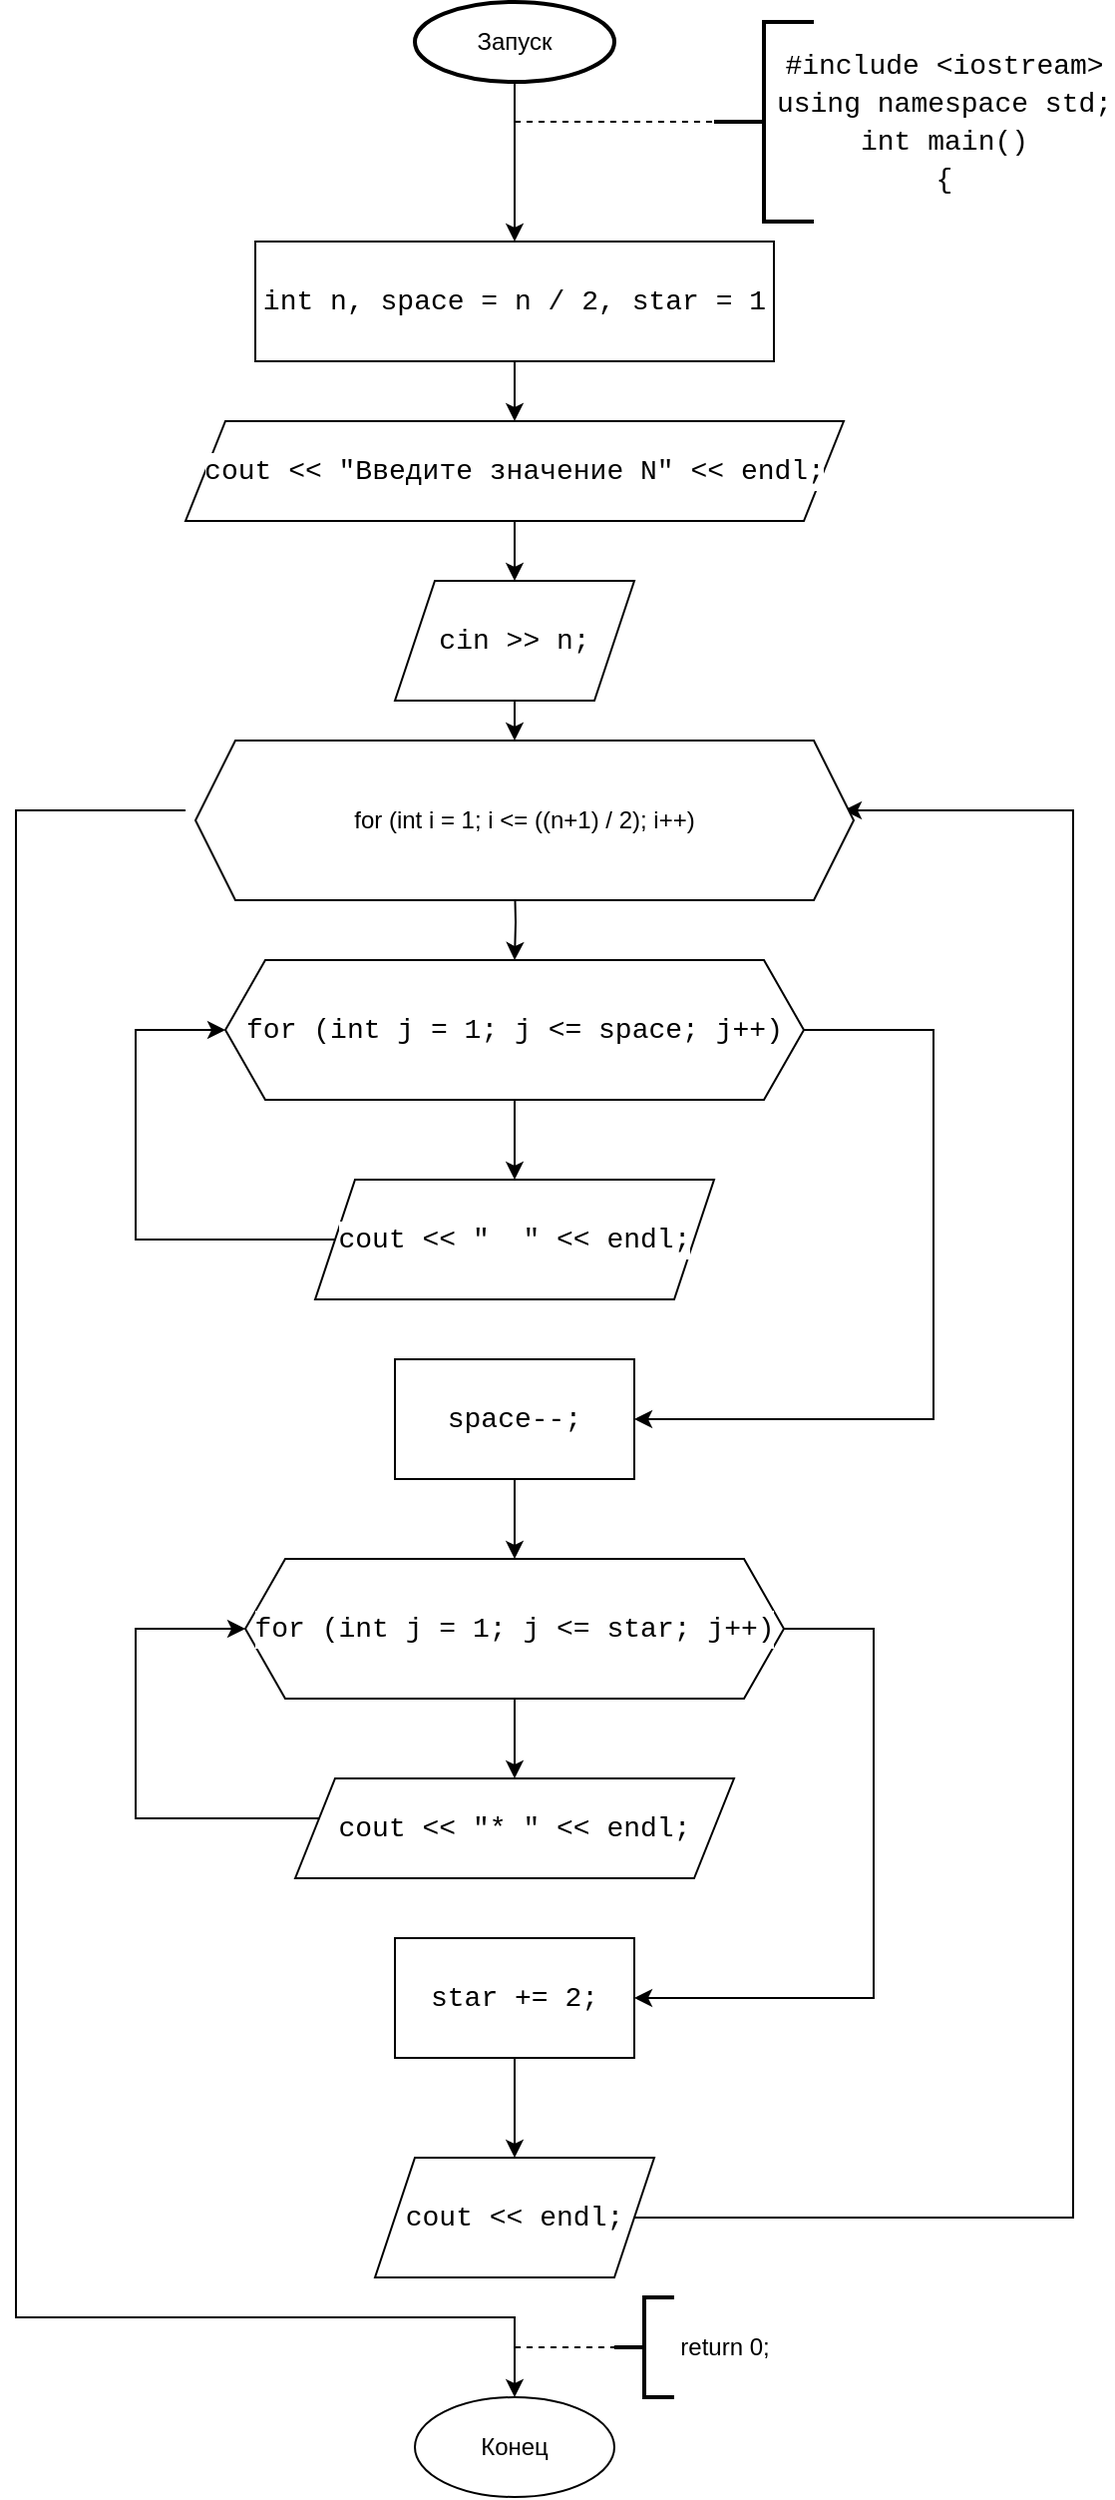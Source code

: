 <mxGraphModel dx="852" dy="494" grid="1" gridSize="10" guides="1" tooltips="1" connect="1" arrows="1" fold="1" page="1" pageScale="1" pageWidth="827" pageHeight="1169" math="0" shadow="0">
  <root>
    <mxCell id="0" />
    <mxCell id="1" parent="0" />
    <mxCell id="4" value="" style="edgeStyle=orthogonalEdgeStyle;rounded=0;orthogonalLoop=1;jettySize=auto;html=1;" parent="1" source="2" target="3" edge="1">
      <mxGeometry relative="1" as="geometry" />
    </mxCell>
    <mxCell id="2" value="Запуск" style="strokeWidth=2;html=1;shape=mxgraph.flowchart.start_1;whiteSpace=wrap;" parent="1" vertex="1">
      <mxGeometry x="350" y="10" width="100" height="40" as="geometry" />
    </mxCell>
    <mxCell id="9" value="" style="edgeStyle=orthogonalEdgeStyle;rounded=0;orthogonalLoop=1;jettySize=auto;html=1;" parent="1" source="3" target="8" edge="1">
      <mxGeometry relative="1" as="geometry" />
    </mxCell>
    <mxCell id="3" value="&lt;div style=&quot;font-family: consolas, &amp;quot;courier new&amp;quot;, monospace; font-size: 14px; line-height: 19px;&quot;&gt;&lt;span style=&quot;&quot;&gt;int&lt;/span&gt; &lt;span style=&quot;&quot;&gt;n,&amp;nbsp;&lt;/span&gt;&lt;span style=&quot;font-family: consolas, &amp;quot;courier new&amp;quot;, monospace;&quot;&gt;space&lt;/span&gt;&lt;span style=&quot;font-family: &amp;quot;consolas&amp;quot; , &amp;quot;courier new&amp;quot; , monospace&quot;&gt; = &lt;/span&gt;&lt;span style=&quot;font-family: consolas, &amp;quot;courier new&amp;quot;, monospace;&quot;&gt;n&lt;/span&gt;&lt;span style=&quot;font-family: &amp;quot;consolas&amp;quot; , &amp;quot;courier new&amp;quot; , monospace&quot;&gt; / &lt;/span&gt;&lt;span style=&quot;font-family: consolas, &amp;quot;courier new&amp;quot;, monospace;&quot;&gt;2&lt;/span&gt;&lt;span style=&quot;font-family: &amp;quot;consolas&amp;quot; , &amp;quot;courier new&amp;quot; , monospace&quot;&gt;, &lt;/span&gt;&lt;span style=&quot;font-family: consolas, &amp;quot;courier new&amp;quot;, monospace;&quot;&gt;star&lt;/span&gt;&lt;span style=&quot;font-family: &amp;quot;consolas&amp;quot; , &amp;quot;courier new&amp;quot; , monospace&quot;&gt; = &lt;/span&gt;&lt;span style=&quot;font-family: consolas, &amp;quot;courier new&amp;quot;, monospace;&quot;&gt;1&lt;/span&gt;&lt;/div&gt;" style="rounded=0;whiteSpace=wrap;html=1;labelBackgroundColor=#ffffff;" parent="1" vertex="1">
      <mxGeometry x="270" y="130" width="260" height="60" as="geometry" />
    </mxCell>
    <mxCell id="5" value="" style="strokeWidth=2;html=1;shape=mxgraph.flowchart.annotation_2;align=left;labelPosition=right;pointerEvents=1;" parent="1" vertex="1">
      <mxGeometry x="500" y="20" width="50" height="100" as="geometry" />
    </mxCell>
    <mxCell id="6" value="" style="endArrow=none;dashed=1;html=1;entryX=0;entryY=0.5;entryDx=0;entryDy=0;entryPerimeter=0;" parent="1" target="5" edge="1">
      <mxGeometry width="50" height="50" relative="1" as="geometry">
        <mxPoint x="400" y="70" as="sourcePoint" />
        <mxPoint x="440" y="380" as="targetPoint" />
      </mxGeometry>
    </mxCell>
    <mxCell id="7" value="&lt;div style=&quot;font-family: consolas, &amp;quot;courier new&amp;quot;, monospace; font-size: 14px; line-height: 19px;&quot;&gt;&lt;div&gt;&lt;span style=&quot;&quot;&gt;#include&lt;/span&gt;&lt;span style=&quot;&quot;&gt; &lt;/span&gt;&lt;span style=&quot;&quot;&gt;&amp;lt;iostream&amp;gt;&lt;/span&gt;&lt;/div&gt;&lt;div&gt;&lt;span style=&quot;&quot;&gt;using&lt;/span&gt; &lt;span style=&quot;&quot;&gt;namespace&lt;/span&gt; &lt;span style=&quot;&quot;&gt;std&lt;/span&gt;;&lt;/div&gt;&lt;div&gt;&lt;span style=&quot;&quot;&gt;int&lt;/span&gt; &lt;span style=&quot;&quot;&gt;main&lt;/span&gt;() &lt;/div&gt;&lt;div&gt;{&lt;/div&gt;&lt;/div&gt;" style="text;html=1;align=center;verticalAlign=middle;resizable=0;points=[];autosize=1;strokeColor=none;labelBackgroundColor=#ffffff;" parent="1" vertex="1">
      <mxGeometry x="530" y="30" width="170" height="80" as="geometry" />
    </mxCell>
    <mxCell id="11" value="" style="edgeStyle=orthogonalEdgeStyle;rounded=0;orthogonalLoop=1;jettySize=auto;html=1;" parent="1" source="8" target="10" edge="1">
      <mxGeometry relative="1" as="geometry" />
    </mxCell>
    <mxCell id="8" value="&lt;div style=&quot;font-family: consolas, &amp;quot;courier new&amp;quot;, monospace; font-size: 14px; line-height: 19px;&quot;&gt;&lt;span style=&quot;&quot;&gt;cout&lt;/span&gt; &lt;span style=&quot;&quot;&gt;&amp;lt;&amp;lt;&lt;/span&gt; &lt;span style=&quot;&quot;&gt;&quot;Введите значение N&quot;&lt;/span&gt; &lt;span style=&quot;&quot;&gt;&amp;lt;&amp;lt;&lt;/span&gt; &lt;span style=&quot;&quot;&gt;endl&lt;/span&gt;;&lt;/div&gt;" style="shape=parallelogram;perimeter=parallelogramPerimeter;whiteSpace=wrap;html=1;fixedSize=1;labelBackgroundColor=#ffffff;" parent="1" vertex="1">
      <mxGeometry x="235" y="220" width="330" height="50" as="geometry" />
    </mxCell>
    <mxCell id="14" value="" style="edgeStyle=orthogonalEdgeStyle;rounded=0;orthogonalLoop=1;jettySize=auto;html=1;" parent="1" source="10" edge="1">
      <mxGeometry relative="1" as="geometry">
        <mxPoint x="400" y="380" as="targetPoint" />
      </mxGeometry>
    </mxCell>
    <mxCell id="10" value="&lt;div style=&quot;font-family: consolas, &amp;quot;courier new&amp;quot;, monospace; font-size: 14px; line-height: 19px;&quot;&gt;&lt;span style=&quot;&quot;&gt;cin&lt;/span&gt; &lt;span style=&quot;&quot;&gt;&amp;gt;&amp;gt;&lt;/span&gt; &lt;span style=&quot;&quot;&gt;n&lt;/span&gt;;&lt;/div&gt;" style="shape=parallelogram;perimeter=parallelogramPerimeter;whiteSpace=wrap;html=1;fixedSize=1;labelBackgroundColor=#ffffff;" parent="1" vertex="1">
      <mxGeometry x="340" y="300" width="120" height="60" as="geometry" />
    </mxCell>
    <mxCell id="16" value="" style="edgeStyle=orthogonalEdgeStyle;rounded=0;orthogonalLoop=1;jettySize=auto;html=1;" parent="1" target="15" edge="1">
      <mxGeometry relative="1" as="geometry">
        <mxPoint x="400" y="450" as="sourcePoint" />
      </mxGeometry>
    </mxCell>
    <mxCell id="45" style="edgeStyle=orthogonalEdgeStyle;rounded=0;orthogonalLoop=1;jettySize=auto;html=1;entryX=0.5;entryY=0;entryDx=0;entryDy=0;" parent="1" target="39" edge="1">
      <mxGeometry relative="1" as="geometry">
        <mxPoint x="160" y="1200" as="targetPoint" />
        <Array as="points">
          <mxPoint x="150" y="415" />
          <mxPoint x="150" y="1170" />
          <mxPoint x="400" y="1170" />
        </Array>
        <mxPoint x="235" y="415" as="sourcePoint" />
      </mxGeometry>
    </mxCell>
    <mxCell id="19" value="" style="edgeStyle=orthogonalEdgeStyle;rounded=0;orthogonalLoop=1;jettySize=auto;html=1;" parent="1" source="15" target="18" edge="1">
      <mxGeometry relative="1" as="geometry" />
    </mxCell>
    <mxCell id="22" style="edgeStyle=orthogonalEdgeStyle;rounded=0;orthogonalLoop=1;jettySize=auto;html=1;entryX=1;entryY=0.5;entryDx=0;entryDy=0;" parent="1" source="15" target="21" edge="1">
      <mxGeometry relative="1" as="geometry">
        <mxPoint x="610" y="760" as="targetPoint" />
        <Array as="points">
          <mxPoint x="610" y="525" />
          <mxPoint x="610" y="720" />
        </Array>
      </mxGeometry>
    </mxCell>
    <mxCell id="15" value="&lt;div style=&quot;font-family: consolas, &amp;quot;courier new&amp;quot;, monospace; font-size: 14px; line-height: 19px;&quot;&gt;&lt;span style=&quot;&quot;&gt;for&lt;/span&gt; (&lt;span style=&quot;&quot;&gt;int&lt;/span&gt; &lt;span style=&quot;&quot;&gt;j&lt;/span&gt; = &lt;span style=&quot;&quot;&gt;1&lt;/span&gt;; &lt;span style=&quot;&quot;&gt;j&lt;/span&gt; &amp;lt;= &lt;span style=&quot;&quot;&gt;space&lt;/span&gt;; &lt;span style=&quot;&quot;&gt;j&lt;/span&gt;++) &lt;/div&gt;" style="shape=hexagon;perimeter=hexagonPerimeter2;whiteSpace=wrap;html=1;fixedSize=1;labelBackgroundColor=#ffffff;" parent="1" vertex="1">
      <mxGeometry x="255" y="490" width="290" height="70" as="geometry" />
    </mxCell>
    <mxCell id="20" style="edgeStyle=orthogonalEdgeStyle;rounded=0;orthogonalLoop=1;jettySize=auto;html=1;entryX=0;entryY=0.5;entryDx=0;entryDy=0;" parent="1" source="18" target="15" edge="1">
      <mxGeometry relative="1" as="geometry">
        <Array as="points">
          <mxPoint x="210" y="630" />
          <mxPoint x="210" y="525" />
        </Array>
      </mxGeometry>
    </mxCell>
    <mxCell id="18" value="&lt;div style=&quot;font-family: consolas, &amp;quot;courier new&amp;quot;, monospace; font-size: 14px; line-height: 19px;&quot;&gt;&lt;span style=&quot;&quot;&gt;cout&lt;/span&gt; &lt;span style=&quot;&quot;&gt;&amp;lt;&amp;lt;&lt;/span&gt; &lt;span style=&quot;&quot;&gt;&quot; &amp;nbsp;&quot;&lt;/span&gt; &lt;span style=&quot;&quot;&gt;&amp;lt;&amp;lt;&lt;/span&gt; &lt;span style=&quot;&quot;&gt;endl&lt;/span&gt;;&lt;/div&gt;" style="shape=parallelogram;perimeter=parallelogramPerimeter;whiteSpace=wrap;html=1;fixedSize=1;labelBackgroundColor=#ffffff;" parent="1" vertex="1">
      <mxGeometry x="300" y="600" width="200" height="60" as="geometry" />
    </mxCell>
    <mxCell id="27" value="" style="edgeStyle=orthogonalEdgeStyle;rounded=0;orthogonalLoop=1;jettySize=auto;html=1;" parent="1" source="21" target="26" edge="1">
      <mxGeometry relative="1" as="geometry" />
    </mxCell>
    <mxCell id="21" value="&lt;div style=&quot;font-family: consolas, &amp;quot;courier new&amp;quot;, monospace; font-size: 14px; line-height: 19px;&quot;&gt;&lt;span style=&quot;&quot;&gt;space&lt;/span&gt;--;&lt;/div&gt;" style="rounded=0;whiteSpace=wrap;html=1;labelBackgroundColor=#ffffff;" parent="1" vertex="1">
      <mxGeometry x="340" y="690" width="120" height="60" as="geometry" />
    </mxCell>
    <mxCell id="29" value="" style="edgeStyle=orthogonalEdgeStyle;rounded=0;orthogonalLoop=1;jettySize=auto;html=1;" parent="1" source="26" edge="1">
      <mxGeometry relative="1" as="geometry">
        <mxPoint x="400" y="900" as="targetPoint" />
      </mxGeometry>
    </mxCell>
    <mxCell id="34" style="edgeStyle=orthogonalEdgeStyle;rounded=0;orthogonalLoop=1;jettySize=auto;html=1;entryX=1;entryY=0.5;entryDx=0;entryDy=0;" parent="1" source="26" target="32" edge="1">
      <mxGeometry relative="1" as="geometry">
        <Array as="points">
          <mxPoint x="580" y="825" />
          <mxPoint x="580" y="1010" />
        </Array>
      </mxGeometry>
    </mxCell>
    <mxCell id="26" value="&lt;div style=&quot;font-family: consolas, &amp;quot;courier new&amp;quot;, monospace; font-size: 14px; line-height: 19px;&quot;&gt;&lt;span style=&quot;&quot;&gt;for&lt;/span&gt; (&lt;span style=&quot;&quot;&gt;int&lt;/span&gt; &lt;span style=&quot;&quot;&gt;j&lt;/span&gt; = &lt;span style=&quot;&quot;&gt;1&lt;/span&gt;; &lt;span style=&quot;&quot;&gt;j&lt;/span&gt; &amp;lt;= &lt;span style=&quot;&quot;&gt;star&lt;/span&gt;; &lt;span style=&quot;&quot;&gt;j&lt;/span&gt;++) &lt;/div&gt;" style="shape=hexagon;perimeter=hexagonPerimeter2;whiteSpace=wrap;html=1;fixedSize=1;labelBackgroundColor=#ffffff;" parent="1" vertex="1">
      <mxGeometry x="265" y="790" width="270" height="70" as="geometry" />
    </mxCell>
    <mxCell id="30" style="edgeStyle=orthogonalEdgeStyle;rounded=0;orthogonalLoop=1;jettySize=auto;html=1;entryX=0;entryY=0.5;entryDx=0;entryDy=0;" parent="1" target="26" edge="1">
      <mxGeometry relative="1" as="geometry">
        <mxPoint x="305" y="930" as="sourcePoint" />
        <Array as="points">
          <mxPoint x="305" y="920" />
          <mxPoint x="210" y="920" />
          <mxPoint x="210" y="825" />
        </Array>
      </mxGeometry>
    </mxCell>
    <mxCell id="31" value="&lt;span style=&quot;font-family: consolas, &amp;quot;courier new&amp;quot;, monospace; font-size: 14px;&quot;&gt;cout&lt;/span&gt;&lt;span style=&quot;font-family: consolas, &amp;quot;courier new&amp;quot;, monospace; font-size: 14px;&quot;&gt;&amp;nbsp;&lt;/span&gt;&lt;span style=&quot;font-family: consolas, &amp;quot;courier new&amp;quot;, monospace; font-size: 14px;&quot;&gt;&amp;lt;&amp;lt;&lt;/span&gt;&lt;span style=&quot;font-family: consolas, &amp;quot;courier new&amp;quot;, monospace; font-size: 14px;&quot;&gt;&amp;nbsp;&lt;/span&gt;&lt;span style=&quot;font-family: consolas, &amp;quot;courier new&amp;quot;, monospace; font-size: 14px;&quot;&gt;&quot;* &quot;&lt;/span&gt;&lt;span style=&quot;font-family: consolas, &amp;quot;courier new&amp;quot;, monospace; font-size: 14px;&quot;&gt;&amp;nbsp;&lt;/span&gt;&lt;span style=&quot;font-family: consolas, &amp;quot;courier new&amp;quot;, monospace; font-size: 14px;&quot;&gt;&amp;lt;&amp;lt;&lt;/span&gt;&lt;span style=&quot;font-family: consolas, &amp;quot;courier new&amp;quot;, monospace; font-size: 14px;&quot;&gt;&amp;nbsp;&lt;/span&gt;&lt;span style=&quot;font-family: consolas, &amp;quot;courier new&amp;quot;, monospace; font-size: 14px;&quot;&gt;endl&lt;/span&gt;&lt;span style=&quot;font-family: consolas, &amp;quot;courier new&amp;quot;, monospace; font-size: 14px;&quot;&gt;;&lt;/span&gt;" style="shape=parallelogram;perimeter=parallelogramPerimeter;whiteSpace=wrap;html=1;fixedSize=1;labelBackgroundColor=#ffffff;" parent="1" vertex="1">
      <mxGeometry x="290" y="900" width="220" height="50" as="geometry" />
    </mxCell>
    <mxCell id="40" value="" style="edgeStyle=orthogonalEdgeStyle;rounded=0;orthogonalLoop=1;jettySize=auto;html=1;" parent="1" source="32" target="38" edge="1">
      <mxGeometry relative="1" as="geometry" />
    </mxCell>
    <mxCell id="32" value="&lt;div style=&quot;font-family: consolas, &amp;quot;courier new&amp;quot;, monospace; font-size: 14px; line-height: 19px;&quot;&gt;&lt;span style=&quot;&quot;&gt;star&lt;/span&gt; += &lt;span style=&quot;&quot;&gt;2&lt;/span&gt;;&lt;/div&gt;" style="rounded=0;whiteSpace=wrap;html=1;labelBackgroundColor=#ffffff;" parent="1" vertex="1">
      <mxGeometry x="340" y="980" width="120" height="60" as="geometry" />
    </mxCell>
    <mxCell id="37" style="edgeStyle=orthogonalEdgeStyle;rounded=0;orthogonalLoop=1;jettySize=auto;html=1;entryX=1;entryY=0.5;entryDx=0;entryDy=0;" parent="1" edge="1">
      <mxGeometry relative="1" as="geometry">
        <mxPoint x="460" y="1090" as="sourcePoint" />
        <mxPoint x="565" y="415" as="targetPoint" />
        <Array as="points">
          <mxPoint x="460" y="1120" />
          <mxPoint x="680" y="1120" />
          <mxPoint x="680" y="415" />
        </Array>
      </mxGeometry>
    </mxCell>
    <mxCell id="38" value="&lt;div style=&quot;font-family: consolas, &amp;quot;courier new&amp;quot;, monospace; font-size: 14px; line-height: 19px;&quot;&gt;&lt;span style=&quot;&quot;&gt;cout&lt;/span&gt; &lt;span style=&quot;&quot;&gt;&amp;lt;&amp;lt;&lt;/span&gt; &lt;span style=&quot;&quot;&gt;endl&lt;/span&gt;;&lt;/div&gt;" style="shape=parallelogram;perimeter=parallelogramPerimeter;whiteSpace=wrap;html=1;fixedSize=1;labelBackgroundColor=#ffffff;" parent="1" vertex="1">
      <mxGeometry x="330" y="1090" width="140" height="60" as="geometry" />
    </mxCell>
    <mxCell id="39" value="Конец" style="ellipse;whiteSpace=wrap;html=1;" parent="1" vertex="1">
      <mxGeometry x="350" y="1210" width="100" height="50" as="geometry" />
    </mxCell>
    <mxCell id="42" value="" style="strokeWidth=2;html=1;shape=mxgraph.flowchart.annotation_2;align=left;labelPosition=right;pointerEvents=1;" parent="1" vertex="1">
      <mxGeometry x="450" y="1160" width="30" height="50" as="geometry" />
    </mxCell>
    <mxCell id="43" value="return 0;" style="text;html=1;align=center;verticalAlign=middle;resizable=0;points=[];autosize=1;strokeColor=none;" parent="1" vertex="1">
      <mxGeometry x="475" y="1175" width="60" height="20" as="geometry" />
    </mxCell>
    <mxCell id="44" value="" style="endArrow=none;dashed=1;html=1;entryX=0;entryY=0.5;entryDx=0;entryDy=0;entryPerimeter=0;" parent="1" target="42" edge="1">
      <mxGeometry width="50" height="50" relative="1" as="geometry">
        <mxPoint x="400" y="1185" as="sourcePoint" />
        <mxPoint x="440" y="1210" as="targetPoint" />
      </mxGeometry>
    </mxCell>
    <mxCell id="LOQgvQWmD6B3VqES4Bch-45" value="for (int i = 1; i &amp;lt;= ((n+1) / 2); i++)" style="shape=hexagon;perimeter=hexagonPerimeter2;whiteSpace=wrap;html=1;fixedSize=1;labelBackgroundColor=#ffffff;fontColor=#000000;" parent="1" vertex="1">
      <mxGeometry x="240" y="380" width="330" height="80" as="geometry" />
    </mxCell>
  </root>
</mxGraphModel>
